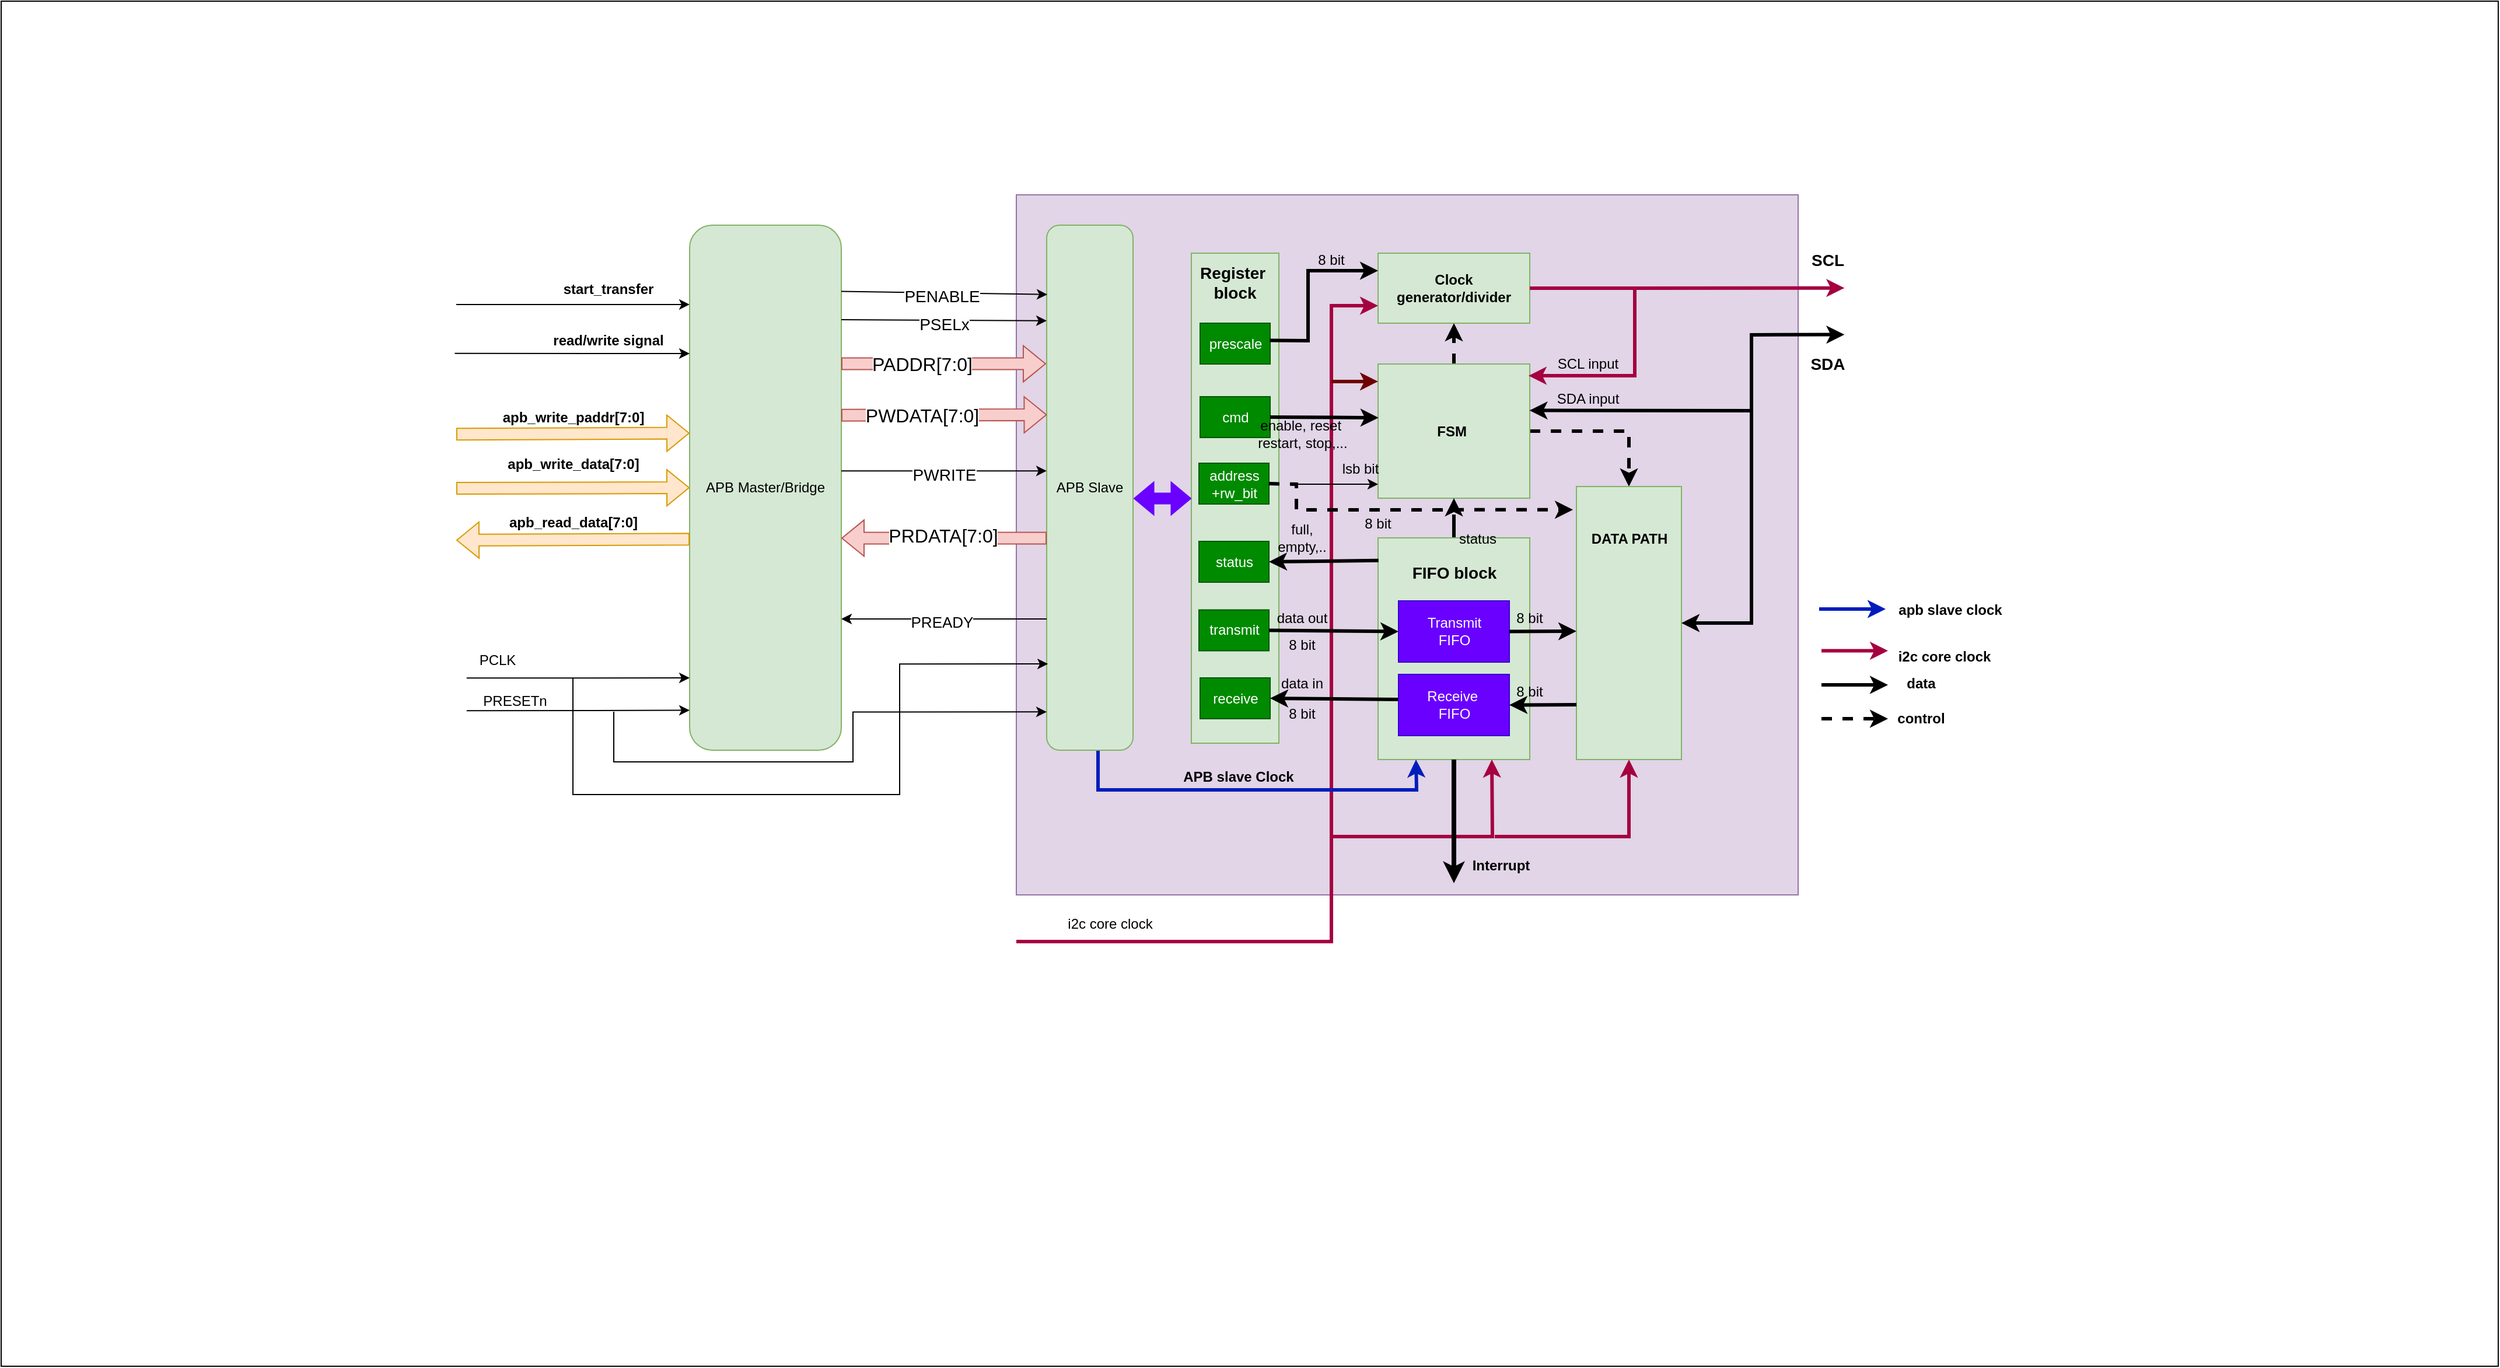 <mxfile version="20.8.16" type="device"><diagram name="Page-1" id="JJkWnWQSBqkTmNfavndC"><mxGraphModel dx="2524" dy="1936" grid="1" gridSize="10" guides="1" tooltips="1" connect="1" arrows="1" fold="1" page="1" pageScale="1" pageWidth="850" pageHeight="1100" math="0" shadow="0"><root><mxCell id="0"/><mxCell id="1" parent="0"/><mxCell id="ry9NGAmdaR7Ux4sUP2GW-92" value="" style="rounded=0;whiteSpace=wrap;html=1;" parent="1" vertex="1"><mxGeometry x="-690" y="-166" width="2140" height="1170" as="geometry"/></mxCell><mxCell id="kITMQR_9zFaEH4FDMMXP-59" value="" style="rounded=0;whiteSpace=wrap;html=1;fillColor=#e1d5e7;strokeColor=#9673a6;" parent="1" vertex="1"><mxGeometry x="180" width="670" height="600" as="geometry"/></mxCell><mxCell id="kITMQR_9zFaEH4FDMMXP-6" value="" style="rounded=0;whiteSpace=wrap;html=1;fillColor=#d5e8d4;strokeColor=#82b366;" parent="1" vertex="1"><mxGeometry x="330" y="50" width="75" height="420" as="geometry"/></mxCell><mxCell id="kITMQR_9zFaEH4FDMMXP-7" value="&lt;b style=&quot;font-size: 14px;&quot;&gt;Register&amp;nbsp;&lt;br&gt;block&lt;/b&gt;" style="text;html=1;align=center;verticalAlign=middle;resizable=0;points=[];autosize=1;strokeColor=none;fillColor=none;" parent="1" vertex="1"><mxGeometry x="326.5" y="50" width="80" height="50" as="geometry"/></mxCell><mxCell id="kITMQR_9zFaEH4FDMMXP-8" value="prescale" style="rounded=0;whiteSpace=wrap;html=1;fillColor=#008a00;strokeColor=#005700;fontColor=#ffffff;" parent="1" vertex="1"><mxGeometry x="337.5" y="110" width="60" height="35" as="geometry"/></mxCell><mxCell id="kITMQR_9zFaEH4FDMMXP-9" value="cmd" style="rounded=0;whiteSpace=wrap;html=1;fillColor=#008a00;strokeColor=#005700;fontColor=#ffffff;" parent="1" vertex="1"><mxGeometry x="337.5" y="173" width="60" height="35" as="geometry"/></mxCell><mxCell id="kITMQR_9zFaEH4FDMMXP-10" value="address&lt;br&gt;+rw_bit" style="rounded=0;whiteSpace=wrap;html=1;fillColor=#008a00;strokeColor=#005700;fontColor=#ffffff;" parent="1" vertex="1"><mxGeometry x="336.5" y="230" width="60" height="35" as="geometry"/></mxCell><mxCell id="kITMQR_9zFaEH4FDMMXP-11" value="status" style="rounded=0;whiteSpace=wrap;html=1;fillColor=#008a00;strokeColor=#005700;fontColor=#ffffff;" parent="1" vertex="1"><mxGeometry x="336.5" y="297" width="60" height="35" as="geometry"/></mxCell><mxCell id="kITMQR_9zFaEH4FDMMXP-12" value="transmit" style="rounded=0;whiteSpace=wrap;html=1;fillColor=#008a00;strokeColor=#005700;fontColor=#ffffff;" parent="1" vertex="1"><mxGeometry x="336.5" y="355.75" width="60" height="35" as="geometry"/></mxCell><mxCell id="kITMQR_9zFaEH4FDMMXP-13" value="receive" style="rounded=0;whiteSpace=wrap;html=1;fillColor=#008a00;strokeColor=#005700;fontColor=#ffffff;" parent="1" vertex="1"><mxGeometry x="337.5" y="414" width="60" height="35" as="geometry"/></mxCell><mxCell id="kITMQR_9zFaEH4FDMMXP-14" value="" style="shape=flexArrow;endArrow=classic;startArrow=classic;html=1;rounded=0;exitX=1;exitY=0.5;exitDx=0;exitDy=0;fillColor=#6a00ff;strokeColor=#3700CC;strokeWidth=0;" parent="1" edge="1"><mxGeometry width="100" height="100" relative="1" as="geometry"><mxPoint x="280" y="260" as="sourcePoint"/><mxPoint x="330" y="260" as="targetPoint"/></mxGeometry></mxCell><mxCell id="kITMQR_9zFaEH4FDMMXP-15" value="&lt;b&gt;Clock &lt;br&gt;generator/divider&lt;/b&gt;" style="rounded=0;whiteSpace=wrap;html=1;fillColor=#d5e8d4;strokeColor=#82b366;" parent="1" vertex="1"><mxGeometry x="490" y="50" width="130" height="60" as="geometry"/></mxCell><mxCell id="kITMQR_9zFaEH4FDMMXP-48" style="edgeStyle=orthogonalEdgeStyle;rounded=0;orthogonalLoop=1;jettySize=auto;html=1;exitX=1;exitY=0.5;exitDx=0;exitDy=0;entryX=0.5;entryY=0;entryDx=0;entryDy=0;dashed=1;strokeWidth=3;" parent="1" source="kITMQR_9zFaEH4FDMMXP-16" target="kITMQR_9zFaEH4FDMMXP-42" edge="1"><mxGeometry relative="1" as="geometry"/></mxCell><mxCell id="kITMQR_9zFaEH4FDMMXP-50" style="edgeStyle=orthogonalEdgeStyle;rounded=0;orthogonalLoop=1;jettySize=auto;html=1;entryX=0.5;entryY=1;entryDx=0;entryDy=0;strokeWidth=3;dashed=1;" parent="1" source="kITMQR_9zFaEH4FDMMXP-16" target="kITMQR_9zFaEH4FDMMXP-15" edge="1"><mxGeometry relative="1" as="geometry"><Array as="points"><mxPoint x="555" y="119"/><mxPoint x="555" y="119"/></Array></mxGeometry></mxCell><mxCell id="kITMQR_9zFaEH4FDMMXP-16" value="&lt;b&gt;FSM&amp;nbsp;&lt;/b&gt;" style="rounded=0;whiteSpace=wrap;html=1;fillColor=#d5e8d4;strokeColor=#82b366;" parent="1" vertex="1"><mxGeometry x="490" y="145" width="130" height="115" as="geometry"/></mxCell><mxCell id="LFkVjKa_8Sln6WcEqD-z-1" style="edgeStyle=orthogonalEdgeStyle;rounded=0;orthogonalLoop=1;jettySize=auto;html=1;entryX=0.5;entryY=1;entryDx=0;entryDy=0;dashed=1;dashPattern=8 8;strokeWidth=3;" parent="1" source="kITMQR_9zFaEH4FDMMXP-17" target="kITMQR_9zFaEH4FDMMXP-16" edge="1"><mxGeometry relative="1" as="geometry"/></mxCell><mxCell id="kITMQR_9zFaEH4FDMMXP-17" value="" style="rounded=0;whiteSpace=wrap;html=1;fillColor=#d5e8d4;strokeColor=#82b366;" parent="1" vertex="1"><mxGeometry x="490" y="294" width="130" height="190" as="geometry"/></mxCell><mxCell id="kITMQR_9zFaEH4FDMMXP-18" value="Transmit&lt;br&gt;FIFO" style="rounded=0;whiteSpace=wrap;html=1;fillColor=#6a00ff;fontColor=#ffffff;strokeColor=#3700CC;" parent="1" vertex="1"><mxGeometry x="507.5" y="348" width="95" height="52.5" as="geometry"/></mxCell><mxCell id="kITMQR_9zFaEH4FDMMXP-19" value="Receive&amp;nbsp;&lt;br&gt;FIFO" style="rounded=0;whiteSpace=wrap;html=1;fillColor=#6a00ff;fontColor=#ffffff;strokeColor=#3700CC;" parent="1" vertex="1"><mxGeometry x="507.5" y="411" width="95" height="52.5" as="geometry"/></mxCell><mxCell id="kITMQR_9zFaEH4FDMMXP-20" value="&lt;b&gt;&lt;font style=&quot;font-size: 14px;&quot;&gt;FIFO block&lt;/font&gt;&lt;/b&gt;" style="text;html=1;align=center;verticalAlign=middle;resizable=0;points=[];autosize=1;strokeColor=none;fillColor=none;" parent="1" vertex="1"><mxGeometry x="505" y="309" width="100" height="30" as="geometry"/></mxCell><mxCell id="kITMQR_9zFaEH4FDMMXP-25" value="" style="endArrow=classic;html=1;rounded=0;entryX=0;entryY=0.75;entryDx=0;entryDy=0;strokeWidth=3;fillColor=#d80073;strokeColor=#A50040;" parent="1" target="kITMQR_9zFaEH4FDMMXP-15" edge="1"><mxGeometry width="50" height="50" relative="1" as="geometry"><mxPoint x="180" y="640" as="sourcePoint"/><mxPoint x="360" y="510" as="targetPoint"/><Array as="points"><mxPoint x="450" y="640"/><mxPoint x="450" y="550"/><mxPoint x="450" y="155"/><mxPoint x="450" y="95"/></Array></mxGeometry></mxCell><mxCell id="kITMQR_9zFaEH4FDMMXP-26" value="" style="endArrow=classic;html=1;rounded=0;exitX=0.995;exitY=0.423;exitDx=0;exitDy=0;entryX=0;entryY=0.25;entryDx=0;entryDy=0;exitPerimeter=0;strokeWidth=3;" parent="1" source="kITMQR_9zFaEH4FDMMXP-8" target="kITMQR_9zFaEH4FDMMXP-15" edge="1"><mxGeometry width="50" height="50" relative="1" as="geometry"><mxPoint x="406.5" y="130" as="sourcePoint"/><mxPoint x="456.5" y="80" as="targetPoint"/><Array as="points"><mxPoint x="430" y="125"/><mxPoint x="430" y="65"/></Array></mxGeometry></mxCell><mxCell id="kITMQR_9zFaEH4FDMMXP-29" value="" style="endArrow=classic;html=1;rounded=0;exitX=1;exitY=0.5;exitDx=0;exitDy=0;entryX=0.003;entryY=0.4;entryDx=0;entryDy=0;entryPerimeter=0;strokeWidth=3;" parent="1" source="kITMQR_9zFaEH4FDMMXP-9" target="kITMQR_9zFaEH4FDMMXP-16" edge="1"><mxGeometry width="50" height="50" relative="1" as="geometry"><mxPoint x="410" y="240" as="sourcePoint"/><mxPoint x="460" y="190" as="targetPoint"/></mxGeometry></mxCell><mxCell id="kITMQR_9zFaEH4FDMMXP-30" value="" style="endArrow=classic;html=1;rounded=0;exitX=1;exitY=0.5;exitDx=0;exitDy=0;entryX=-0.033;entryY=0.085;entryDx=0;entryDy=0;strokeWidth=3;entryPerimeter=0;dashed=1;" parent="1" source="kITMQR_9zFaEH4FDMMXP-10" target="kITMQR_9zFaEH4FDMMXP-42" edge="1"><mxGeometry width="50" height="50" relative="1" as="geometry"><mxPoint x="425" y="285" as="sourcePoint"/><mxPoint x="490" y="290" as="targetPoint"/><Array as="points"><mxPoint x="420" y="248"/><mxPoint x="420" y="270"/></Array></mxGeometry></mxCell><mxCell id="kITMQR_9zFaEH4FDMMXP-32" value="" style="endArrow=classic;html=1;rounded=0;exitX=1;exitY=0.5;exitDx=0;exitDy=0;entryX=0;entryY=0.5;entryDx=0;entryDy=0;strokeWidth=3;" parent="1" source="kITMQR_9zFaEH4FDMMXP-12" target="kITMQR_9zFaEH4FDMMXP-18" edge="1"><mxGeometry width="50" height="50" relative="1" as="geometry"><mxPoint x="460" y="340" as="sourcePoint"/><mxPoint x="510" y="290" as="targetPoint"/></mxGeometry></mxCell><mxCell id="kITMQR_9zFaEH4FDMMXP-35" value="" style="endArrow=classic;html=1;rounded=0;exitX=0.003;exitY=0.102;exitDx=0;exitDy=0;exitPerimeter=0;entryX=1;entryY=0.5;entryDx=0;entryDy=0;strokeWidth=3;" parent="1" source="kITMQR_9zFaEH4FDMMXP-17" target="kITMQR_9zFaEH4FDMMXP-11" edge="1"><mxGeometry width="50" height="50" relative="1" as="geometry"><mxPoint x="460" y="340" as="sourcePoint"/><mxPoint x="510" y="290" as="targetPoint"/></mxGeometry></mxCell><mxCell id="kITMQR_9zFaEH4FDMMXP-36" value="" style="endArrow=classic;html=1;rounded=0;exitX=-0.005;exitY=0.41;exitDx=0;exitDy=0;exitPerimeter=0;entryX=1;entryY=0.5;entryDx=0;entryDy=0;strokeWidth=3;" parent="1" source="kITMQR_9zFaEH4FDMMXP-19" target="kITMQR_9zFaEH4FDMMXP-13" edge="1"><mxGeometry width="50" height="50" relative="1" as="geometry"><mxPoint x="425" y="430" as="sourcePoint"/><mxPoint x="475" y="380" as="targetPoint"/></mxGeometry></mxCell><mxCell id="kITMQR_9zFaEH4FDMMXP-37" value="" style="endArrow=classic;html=1;rounded=0;exitX=0.5;exitY=1;exitDx=0;exitDy=0;entryX=0.25;entryY=1;entryDx=0;entryDy=0;strokeWidth=3;fillColor=#0050ef;strokeColor=#001DBC;" parent="1" target="kITMQR_9zFaEH4FDMMXP-17" edge="1"><mxGeometry width="50" height="50" relative="1" as="geometry"><mxPoint x="250" y="470" as="sourcePoint"/><mxPoint x="340" y="470" as="targetPoint"/><Array as="points"><mxPoint x="250" y="510"/><mxPoint x="523" y="510"/></Array></mxGeometry></mxCell><mxCell id="kITMQR_9zFaEH4FDMMXP-38" value="" style="endArrow=classic;html=1;rounded=0;entryX=0.75;entryY=1;entryDx=0;entryDy=0;strokeWidth=3;fillColor=#d80073;strokeColor=#A50040;" parent="1" target="kITMQR_9zFaEH4FDMMXP-17" edge="1"><mxGeometry width="50" height="50" relative="1" as="geometry"><mxPoint x="450" y="550" as="sourcePoint"/><mxPoint x="580" y="510" as="targetPoint"/><Array as="points"><mxPoint x="588" y="550"/></Array></mxGeometry></mxCell><mxCell id="kITMQR_9zFaEH4FDMMXP-42" value="" style="rounded=0;whiteSpace=wrap;html=1;fillColor=#d5e8d4;strokeColor=#82b366;" parent="1" vertex="1"><mxGeometry x="660" y="250" width="90" height="234" as="geometry"/></mxCell><mxCell id="kITMQR_9zFaEH4FDMMXP-46" value="" style="endArrow=classic;html=1;rounded=0;exitX=1;exitY=0.5;exitDx=0;exitDy=0;entryX=0;entryY=0.53;entryDx=0;entryDy=0;strokeWidth=3;entryPerimeter=0;" parent="1" source="kITMQR_9zFaEH4FDMMXP-18" target="kITMQR_9zFaEH4FDMMXP-42" edge="1"><mxGeometry width="50" height="50" relative="1" as="geometry"><mxPoint x="650" y="265" as="sourcePoint"/><mxPoint x="700" y="215" as="targetPoint"/></mxGeometry></mxCell><mxCell id="kITMQR_9zFaEH4FDMMXP-47" value="" style="endArrow=classic;html=1;rounded=0;entryX=1;entryY=0.5;entryDx=0;entryDy=0;strokeWidth=3;" parent="1" target="kITMQR_9zFaEH4FDMMXP-19" edge="1"><mxGeometry width="50" height="50" relative="1" as="geometry"><mxPoint x="660" y="437" as="sourcePoint"/><mxPoint x="540" y="240" as="targetPoint"/></mxGeometry></mxCell><mxCell id="kITMQR_9zFaEH4FDMMXP-53" value="" style="endArrow=classic;html=1;rounded=0;exitX=1;exitY=0.5;exitDx=0;exitDy=0;entryX=0.911;entryY=0.069;entryDx=0;entryDy=0;entryPerimeter=0;strokeWidth=3;fillColor=#d80073;strokeColor=#A50040;" parent="1" source="kITMQR_9zFaEH4FDMMXP-15" edge="1"><mxGeometry width="50" height="50" relative="1" as="geometry"><mxPoint x="710" y="130" as="sourcePoint"/><mxPoint x="889.69" y="79.812" as="targetPoint"/></mxGeometry></mxCell><mxCell id="kITMQR_9zFaEH4FDMMXP-54" value="" style="endArrow=classic;startArrow=classic;html=1;rounded=0;entryX=0.911;entryY=0.14;entryDx=0;entryDy=0;entryPerimeter=0;strokeWidth=3;exitX=1;exitY=0.5;exitDx=0;exitDy=0;" parent="1" source="kITMQR_9zFaEH4FDMMXP-42" edge="1"><mxGeometry width="50" height="50" relative="1" as="geometry"><mxPoint x="750" y="367" as="sourcePoint"/><mxPoint x="889.69" y="119.75" as="targetPoint"/><Array as="points"><mxPoint x="810" y="367"/><mxPoint x="810" y="120"/></Array></mxGeometry></mxCell><mxCell id="kITMQR_9zFaEH4FDMMXP-56" value="" style="endArrow=classic;html=1;rounded=0;entryX=0.992;entryY=0.183;entryDx=0;entryDy=0;entryPerimeter=0;strokeWidth=3;fillColor=#d80073;strokeColor=#A50040;" parent="1" edge="1"><mxGeometry width="50" height="50" relative="1" as="geometry"><mxPoint x="710" y="80" as="sourcePoint"/><mxPoint x="618.96" y="155.045" as="targetPoint"/><Array as="points"><mxPoint x="710" y="155"/><mxPoint x="660" y="155"/></Array></mxGeometry></mxCell><mxCell id="kITMQR_9zFaEH4FDMMXP-57" value="&lt;b&gt;&lt;font style=&quot;font-size: 14px;&quot;&gt;SCL&lt;/font&gt;&lt;/b&gt;" style="text;html=1;align=center;verticalAlign=middle;resizable=0;points=[];autosize=1;strokeColor=none;fillColor=none;" parent="1" vertex="1"><mxGeometry x="850" y="41" width="50" height="30" as="geometry"/></mxCell><mxCell id="kITMQR_9zFaEH4FDMMXP-58" value="&lt;b&gt;&lt;font style=&quot;font-size: 14px;&quot;&gt;SDA&lt;/font&gt;&lt;/b&gt;" style="text;html=1;align=center;verticalAlign=middle;resizable=0;points=[];autosize=1;strokeColor=none;fillColor=none;" parent="1" vertex="1"><mxGeometry x="850" y="130" width="50" height="30" as="geometry"/></mxCell><mxCell id="kITMQR_9zFaEH4FDMMXP-61" value="&lt;b&gt;APB slave Clock&lt;/b&gt;" style="text;html=1;align=center;verticalAlign=middle;resizable=0;points=[];autosize=1;strokeColor=none;fillColor=none;" parent="1" vertex="1"><mxGeometry x="310" y="484" width="120" height="30" as="geometry"/></mxCell><mxCell id="kITMQR_9zFaEH4FDMMXP-63" value="" style="endArrow=classic;html=1;rounded=0;entryX=0.5;entryY=1;entryDx=0;entryDy=0;strokeWidth=3;fillColor=#d80073;strokeColor=#A50040;" parent="1" target="kITMQR_9zFaEH4FDMMXP-42" edge="1"><mxGeometry width="50" height="50" relative="1" as="geometry"><mxPoint x="590" y="550" as="sourcePoint"/><mxPoint x="710" y="500" as="targetPoint"/><Array as="points"><mxPoint x="705" y="550"/></Array></mxGeometry></mxCell><mxCell id="kITMQR_9zFaEH4FDMMXP-64" value="" style="endArrow=classic;html=1;rounded=0;entryX=0.998;entryY=0.346;entryDx=0;entryDy=0;entryPerimeter=0;strokeWidth=3;" parent="1" target="kITMQR_9zFaEH4FDMMXP-16" edge="1"><mxGeometry width="50" height="50" relative="1" as="geometry"><mxPoint x="810" y="185" as="sourcePoint"/><mxPoint x="770" y="120" as="targetPoint"/></mxGeometry></mxCell><mxCell id="kITMQR_9zFaEH4FDMMXP-65" value="" style="endArrow=classic;html=1;rounded=0;exitX=0.5;exitY=1;exitDx=0;exitDy=0;strokeWidth=4;" parent="1" source="kITMQR_9zFaEH4FDMMXP-17" edge="1"><mxGeometry width="50" height="50" relative="1" as="geometry"><mxPoint x="610" y="534" as="sourcePoint"/><mxPoint x="555" y="590" as="targetPoint"/></mxGeometry></mxCell><mxCell id="kITMQR_9zFaEH4FDMMXP-67" value="&lt;b&gt;Interrupt&lt;/b&gt;" style="text;html=1;align=center;verticalAlign=middle;resizable=0;points=[];autosize=1;strokeColor=none;fillColor=none;" parent="1" vertex="1"><mxGeometry x="560" y="560" width="70" height="30" as="geometry"/></mxCell><mxCell id="ObbkuEt-iZgKZhlGq3z7-1" value="SCL input" style="text;strokeColor=none;align=center;fillColor=none;html=1;verticalAlign=middle;whiteSpace=wrap;rounded=0;" parent="1" vertex="1"><mxGeometry x="640" y="130" width="60" height="30" as="geometry"/></mxCell><mxCell id="_xHqjSmFfTTmBaMGvS-J-1" value="full, empty,.." style="text;strokeColor=none;align=center;fillColor=none;html=1;verticalAlign=middle;whiteSpace=wrap;rounded=0;" parent="1" vertex="1"><mxGeometry x="395" y="279" width="60" height="30" as="geometry"/></mxCell><mxCell id="_xHqjSmFfTTmBaMGvS-J-2" value="data out" style="text;strokeColor=none;align=center;fillColor=none;html=1;verticalAlign=middle;whiteSpace=wrap;rounded=0;" parent="1" vertex="1"><mxGeometry x="395" y="348" width="60" height="30" as="geometry"/></mxCell><mxCell id="_xHqjSmFfTTmBaMGvS-J-3" value="data in" style="text;strokeColor=none;align=center;fillColor=none;html=1;verticalAlign=middle;whiteSpace=wrap;rounded=0;" parent="1" vertex="1"><mxGeometry x="395" y="404" width="60" height="30" as="geometry"/></mxCell><mxCell id="_xHqjSmFfTTmBaMGvS-J-4" value="enable, reset&amp;nbsp; restart, stop,..." style="text;strokeColor=none;align=center;fillColor=none;html=1;verticalAlign=middle;whiteSpace=wrap;rounded=0;" parent="1" vertex="1"><mxGeometry x="383" y="190" width="85" height="30" as="geometry"/></mxCell><mxCell id="2NR3FmmkeE-IX9KnNaCL-3" value="" style="endArrow=classic;html=1;rounded=0;exitX=1;exitY=0.5;exitDx=0;exitDy=0;entryX=0;entryY=0.53;entryDx=0;entryDy=0;strokeWidth=3;entryPerimeter=0;" parent="1" edge="1"><mxGeometry width="50" height="50" relative="1" as="geometry"><mxPoint x="870" y="420" as="sourcePoint"/><mxPoint x="927" y="420" as="targetPoint"/></mxGeometry></mxCell><mxCell id="2NR3FmmkeE-IX9KnNaCL-6" value="" style="endArrow=classic;html=1;rounded=0;exitX=1;exitY=0.5;exitDx=0;exitDy=0;entryX=0;entryY=0.53;entryDx=0;entryDy=0;strokeWidth=3;entryPerimeter=0;dashed=1;" parent="1" edge="1"><mxGeometry width="50" height="50" relative="1" as="geometry"><mxPoint x="870" y="449" as="sourcePoint"/><mxPoint x="927" y="449" as="targetPoint"/></mxGeometry></mxCell><mxCell id="2NR3FmmkeE-IX9KnNaCL-7" value="" style="endArrow=classic;html=1;rounded=0;exitX=1;exitY=0.5;exitDx=0;exitDy=0;entryX=0;entryY=0.53;entryDx=0;entryDy=0;strokeWidth=3;entryPerimeter=0;fillColor=#f8cecc;strokeColor=#a50040;" parent="1" edge="1"><mxGeometry width="50" height="50" relative="1" as="geometry"><mxPoint x="870" y="390.75" as="sourcePoint"/><mxPoint x="927" y="390.75" as="targetPoint"/></mxGeometry></mxCell><mxCell id="2NR3FmmkeE-IX9KnNaCL-10" value="&lt;b&gt;data&lt;/b&gt;" style="text;html=1;align=center;verticalAlign=middle;resizable=0;points=[];autosize=1;strokeColor=none;fillColor=none;" parent="1" vertex="1"><mxGeometry x="930" y="404" width="50" height="30" as="geometry"/></mxCell><mxCell id="2NR3FmmkeE-IX9KnNaCL-11" value="&lt;b&gt;control&lt;/b&gt;" style="text;html=1;align=center;verticalAlign=middle;resizable=0;points=[];autosize=1;strokeColor=none;fillColor=none;" parent="1" vertex="1"><mxGeometry x="925" y="434" width="60" height="30" as="geometry"/></mxCell><mxCell id="Ir3UDj7XZsbz3pAc5P9z-1" value="SDA input" style="text;strokeColor=none;align=center;fillColor=none;html=1;verticalAlign=middle;whiteSpace=wrap;rounded=0;" parent="1" vertex="1"><mxGeometry x="640" y="160" width="60" height="30" as="geometry"/></mxCell><mxCell id="EVqRpXgIaHdJ5WK9XxxY-1" value="8 bit" style="text;strokeColor=none;align=center;fillColor=none;html=1;verticalAlign=middle;whiteSpace=wrap;rounded=0;" parent="1" vertex="1"><mxGeometry x="395" y="370.5" width="60" height="30" as="geometry"/></mxCell><mxCell id="EVqRpXgIaHdJ5WK9XxxY-2" value="8 bit" style="text;strokeColor=none;align=center;fillColor=none;html=1;verticalAlign=middle;whiteSpace=wrap;rounded=0;" parent="1" vertex="1"><mxGeometry x="395" y="430" width="60" height="30" as="geometry"/></mxCell><mxCell id="EVqRpXgIaHdJ5WK9XxxY-3" value="8 bit" style="text;strokeColor=none;align=center;fillColor=none;html=1;verticalAlign=middle;whiteSpace=wrap;rounded=0;" parent="1" vertex="1"><mxGeometry x="590" y="348" width="60" height="30" as="geometry"/></mxCell><mxCell id="EVqRpXgIaHdJ5WK9XxxY-4" value="8 bit" style="text;strokeColor=none;align=center;fillColor=none;html=1;verticalAlign=middle;whiteSpace=wrap;rounded=0;" parent="1" vertex="1"><mxGeometry x="590" y="411" width="60" height="30" as="geometry"/></mxCell><mxCell id="EVqRpXgIaHdJ5WK9XxxY-5" value="8 bit" style="text;strokeColor=none;align=center;fillColor=none;html=1;verticalAlign=middle;whiteSpace=wrap;rounded=0;" parent="1" vertex="1"><mxGeometry x="460" y="267" width="60" height="30" as="geometry"/></mxCell><mxCell id="dLFhRWureI-YVImhaLIE-4" value="&lt;b&gt;DATA PATH&lt;/b&gt;" style="text;html=1;align=center;verticalAlign=middle;resizable=0;points=[];autosize=1;strokeColor=none;fillColor=none;" parent="1" vertex="1"><mxGeometry x="660" y="280" width="90" height="30" as="geometry"/></mxCell><mxCell id="dLFhRWureI-YVImhaLIE-5" value="" style="endArrow=classic;html=1;rounded=0;exitX=1;exitY=0.5;exitDx=0;exitDy=0;entryX=0;entryY=0.53;entryDx=0;entryDy=0;strokeWidth=3;entryPerimeter=0;fillColor=#0050ef;strokeColor=#001DBC;" parent="1" edge="1"><mxGeometry width="50" height="50" relative="1" as="geometry"><mxPoint x="868" y="355" as="sourcePoint"/><mxPoint x="925" y="355" as="targetPoint"/></mxGeometry></mxCell><mxCell id="dLFhRWureI-YVImhaLIE-6" value="&lt;b&gt;apb slave clock&lt;/b&gt;" style="text;html=1;align=center;verticalAlign=middle;resizable=0;points=[];autosize=1;strokeColor=none;fillColor=none;" parent="1" vertex="1"><mxGeometry x="925" y="340.5" width="110" height="30" as="geometry"/></mxCell><mxCell id="dLFhRWureI-YVImhaLIE-7" value="i2c core clock" style="text;html=1;align=center;verticalAlign=middle;resizable=0;points=[];autosize=1;strokeColor=none;fillColor=none;" parent="1" vertex="1"><mxGeometry x="210" y="610" width="100" height="30" as="geometry"/></mxCell><mxCell id="dLFhRWureI-YVImhaLIE-8" value="&lt;b&gt;i2c core clock&lt;/b&gt;" style="text;html=1;align=center;verticalAlign=middle;resizable=0;points=[];autosize=1;strokeColor=none;fillColor=none;" parent="1" vertex="1"><mxGeometry x="925" y="381" width="100" height="30" as="geometry"/></mxCell><mxCell id="EXr8jKhk7hYDzWTOaBwJ-2" value="" style="endArrow=classic;html=1;rounded=0;entryX=0;entryY=0.13;entryDx=0;entryDy=0;entryPerimeter=0;strokeWidth=3;fillColor=#a20025;strokeColor=#6F0000;" parent="1" target="kITMQR_9zFaEH4FDMMXP-16" edge="1"><mxGeometry width="50" height="50" relative="1" as="geometry"><mxPoint x="450" y="160" as="sourcePoint"/><mxPoint x="547" y="159" as="targetPoint"/></mxGeometry></mxCell><mxCell id="EXr8jKhk7hYDzWTOaBwJ-3" value="8 bit" style="text;strokeColor=none;align=center;fillColor=none;html=1;verticalAlign=middle;whiteSpace=wrap;rounded=0;" parent="1" vertex="1"><mxGeometry x="420" y="41" width="60" height="30" as="geometry"/></mxCell><mxCell id="EXr8jKhk7hYDzWTOaBwJ-4" value="" style="endArrow=classic;html=1;rounded=0;entryX=0;entryY=0.913;entryDx=0;entryDy=0;entryPerimeter=0;" parent="1" edge="1"><mxGeometry width="50" height="50" relative="1" as="geometry"><mxPoint x="420" y="248" as="sourcePoint"/><mxPoint x="490" y="247.995" as="targetPoint"/></mxGeometry></mxCell><mxCell id="EXr8jKhk7hYDzWTOaBwJ-5" value="lsb bit" style="text;strokeColor=none;align=center;fillColor=none;html=1;verticalAlign=middle;whiteSpace=wrap;rounded=0;" parent="1" vertex="1"><mxGeometry x="445" y="220" width="60" height="30" as="geometry"/></mxCell><mxCell id="LFkVjKa_8Sln6WcEqD-z-2" value="status" style="text;html=1;align=center;verticalAlign=middle;resizable=0;points=[];autosize=1;strokeColor=none;fillColor=none;" parent="1" vertex="1"><mxGeometry x="545" y="280" width="60" height="30" as="geometry"/></mxCell><mxCell id="ry9NGAmdaR7Ux4sUP2GW-62" value="APB Master/Bridge" style="rounded=1;whiteSpace=wrap;html=1;fillColor=#d5e8d4;strokeColor=#82b366;" parent="1" vertex="1"><mxGeometry x="-100" y="26" width="130" height="450" as="geometry"/></mxCell><mxCell id="ry9NGAmdaR7Ux4sUP2GW-63" value="APB Slave" style="rounded=1;whiteSpace=wrap;html=1;fillColor=#d5e8d4;strokeColor=#82b366;" parent="1" vertex="1"><mxGeometry x="206" y="26" width="74" height="450" as="geometry"/></mxCell><mxCell id="ry9NGAmdaR7Ux4sUP2GW-64" value="" style="endArrow=classic;html=1;rounded=0;exitX=1;exitY=0.126;exitDx=0;exitDy=0;exitPerimeter=0;entryX=0.007;entryY=0.132;entryDx=0;entryDy=0;entryPerimeter=0;" parent="1" source="ry9NGAmdaR7Ux4sUP2GW-62" target="ry9NGAmdaR7Ux4sUP2GW-63" edge="1"><mxGeometry width="50" height="50" relative="1" as="geometry"><mxPoint x="120" y="316" as="sourcePoint"/><mxPoint x="170" y="266" as="targetPoint"/></mxGeometry></mxCell><mxCell id="ry9NGAmdaR7Ux4sUP2GW-65" value="PENABLE" style="edgeLabel;html=1;align=center;verticalAlign=middle;resizable=0;points=[];fontSize=14;" parent="ry9NGAmdaR7Ux4sUP2GW-64" vertex="1" connectable="0"><mxGeometry x="-0.171" y="-3" relative="1" as="geometry"><mxPoint x="13" as="offset"/></mxGeometry></mxCell><mxCell id="ry9NGAmdaR7Ux4sUP2GW-66" value="" style="endArrow=classic;html=1;rounded=0;exitX=1;exitY=0.18;exitDx=0;exitDy=0;exitPerimeter=0;entryX=0;entryY=0.182;entryDx=0;entryDy=0;entryPerimeter=0;" parent="1" source="ry9NGAmdaR7Ux4sUP2GW-62" target="ry9NGAmdaR7Ux4sUP2GW-63" edge="1"><mxGeometry width="50" height="50" relative="1" as="geometry"><mxPoint x="50" y="116" as="sourcePoint"/><mxPoint x="501" y="119" as="targetPoint"/></mxGeometry></mxCell><mxCell id="ry9NGAmdaR7Ux4sUP2GW-67" value="PSELx" style="edgeLabel;html=1;align=center;verticalAlign=middle;resizable=0;points=[];fontSize=14;" parent="ry9NGAmdaR7Ux4sUP2GW-66" vertex="1" connectable="0"><mxGeometry x="-0.171" y="-3" relative="1" as="geometry"><mxPoint x="15" as="offset"/></mxGeometry></mxCell><mxCell id="ry9NGAmdaR7Ux4sUP2GW-68" value="" style="shape=flexArrow;endArrow=classic;html=1;rounded=0;exitX=1;exitY=0.264;exitDx=0;exitDy=0;exitPerimeter=0;entryX=-0.007;entryY=0.264;entryDx=0;entryDy=0;entryPerimeter=0;fillColor=#f8cecc;strokeColor=#b85450;" parent="1" source="ry9NGAmdaR7Ux4sUP2GW-62" target="ry9NGAmdaR7Ux4sUP2GW-63" edge="1"><mxGeometry width="50" height="50" relative="1" as="geometry"><mxPoint x="120" y="316" as="sourcePoint"/><mxPoint x="170" y="266" as="targetPoint"/></mxGeometry></mxCell><mxCell id="ry9NGAmdaR7Ux4sUP2GW-69" value="PADDR[7:0]" style="edgeLabel;html=1;align=center;verticalAlign=middle;resizable=0;points=[];rotation=0;fontSize=16;" parent="ry9NGAmdaR7Ux4sUP2GW-68" vertex="1" connectable="0"><mxGeometry x="-0.038" y="-1" relative="1" as="geometry"><mxPoint x="-16" y="-1" as="offset"/></mxGeometry></mxCell><mxCell id="ry9NGAmdaR7Ux4sUP2GW-70" value="" style="shape=flexArrow;endArrow=classic;html=1;rounded=0;exitX=1;exitY=0.362;exitDx=0;exitDy=0;exitPerimeter=0;entryX=0.003;entryY=0.361;entryDx=0;entryDy=0;entryPerimeter=0;fillColor=#f8cecc;strokeColor=#b85450;" parent="1" target="ry9NGAmdaR7Ux4sUP2GW-63" edge="1"><mxGeometry width="50" height="50" relative="1" as="geometry"><mxPoint x="30" y="188.9" as="sourcePoint"/><mxPoint x="490" y="188.9" as="targetPoint"/></mxGeometry></mxCell><mxCell id="ry9NGAmdaR7Ux4sUP2GW-71" value="PWDATA[7:0]" style="edgeLabel;html=1;align=center;verticalAlign=middle;resizable=0;points=[];rotation=0;fontSize=16;" parent="ry9NGAmdaR7Ux4sUP2GW-70" vertex="1" connectable="0"><mxGeometry x="-0.038" y="-1" relative="1" as="geometry"><mxPoint x="-16" y="-1" as="offset"/></mxGeometry></mxCell><mxCell id="ry9NGAmdaR7Ux4sUP2GW-72" value="" style="endArrow=classic;html=1;rounded=0;exitX=1;exitY=0.468;exitDx=0;exitDy=0;exitPerimeter=0;entryX=0;entryY=0.468;entryDx=0;entryDy=0;entryPerimeter=0;" parent="1" source="ry9NGAmdaR7Ux4sUP2GW-62" target="ry9NGAmdaR7Ux4sUP2GW-63" edge="1"><mxGeometry width="50" height="50" relative="1" as="geometry"><mxPoint x="40" y="256" as="sourcePoint"/><mxPoint x="491" y="259" as="targetPoint"/></mxGeometry></mxCell><mxCell id="ry9NGAmdaR7Ux4sUP2GW-73" value="PWRITE" style="edgeLabel;html=1;align=center;verticalAlign=middle;resizable=0;points=[];fontSize=14;" parent="ry9NGAmdaR7Ux4sUP2GW-72" vertex="1" connectable="0"><mxGeometry x="-0.171" y="-3" relative="1" as="geometry"><mxPoint x="15" as="offset"/></mxGeometry></mxCell><mxCell id="ry9NGAmdaR7Ux4sUP2GW-74" value="" style="shape=flexArrow;endArrow=classic;html=1;rounded=0;exitX=0;exitY=0.596;exitDx=0;exitDy=0;exitPerimeter=0;entryX=1;entryY=0.596;entryDx=0;entryDy=0;entryPerimeter=0;fillColor=#f8cecc;strokeColor=#b85450;" parent="1" source="ry9NGAmdaR7Ux4sUP2GW-63" target="ry9NGAmdaR7Ux4sUP2GW-62" edge="1"><mxGeometry width="50" height="50" relative="1" as="geometry"><mxPoint x="50" y="386" as="sourcePoint"/><mxPoint x="500" y="386" as="targetPoint"/></mxGeometry></mxCell><mxCell id="ry9NGAmdaR7Ux4sUP2GW-75" value="PRDATA[7:0]" style="edgeLabel;html=1;align=center;verticalAlign=middle;resizable=0;points=[];rotation=0;fontSize=16;" parent="ry9NGAmdaR7Ux4sUP2GW-74" vertex="1" connectable="0"><mxGeometry x="-0.038" y="-1" relative="1" as="geometry"><mxPoint x="-5" y="-1" as="offset"/></mxGeometry></mxCell><mxCell id="ry9NGAmdaR7Ux4sUP2GW-76" value="" style="endArrow=classic;html=1;rounded=0;exitX=0;exitY=0.75;exitDx=0;exitDy=0;entryX=1;entryY=0.75;entryDx=0;entryDy=0;" parent="1" source="ry9NGAmdaR7Ux4sUP2GW-63" target="ry9NGAmdaR7Ux4sUP2GW-62" edge="1"><mxGeometry width="50" height="50" relative="1" as="geometry"><mxPoint x="230" y="426" as="sourcePoint"/><mxPoint x="280" y="376" as="targetPoint"/></mxGeometry></mxCell><mxCell id="ry9NGAmdaR7Ux4sUP2GW-77" value="&lt;font style=&quot;font-size: 13px;&quot;&gt;PREADY&lt;/font&gt;" style="edgeLabel;html=1;align=center;verticalAlign=middle;resizable=0;points=[];" parent="ry9NGAmdaR7Ux4sUP2GW-76" vertex="1" connectable="0"><mxGeometry x="0.116" y="2" relative="1" as="geometry"><mxPoint x="8" as="offset"/></mxGeometry></mxCell><mxCell id="ry9NGAmdaR7Ux4sUP2GW-78" value="" style="endArrow=classic;html=1;rounded=0;entryX=0;entryY=0.924;entryDx=0;entryDy=0;entryPerimeter=0;exitX=0.053;exitY=0.666;exitDx=0;exitDy=0;exitPerimeter=0;" parent="1" target="ry9NGAmdaR7Ux4sUP2GW-62" edge="1"><mxGeometry width="50" height="50" relative="1" as="geometry"><mxPoint x="-291.11" y="442.16" as="sourcePoint"/><mxPoint x="170" y="266" as="targetPoint"/></mxGeometry></mxCell><mxCell id="ry9NGAmdaR7Ux4sUP2GW-79" style="edgeStyle=orthogonalEdgeStyle;rounded=0;orthogonalLoop=1;jettySize=auto;html=1;entryX=0;entryY=0.927;entryDx=0;entryDy=0;entryPerimeter=0;" parent="1" target="ry9NGAmdaR7Ux4sUP2GW-63" edge="1"><mxGeometry relative="1" as="geometry"><Array as="points"><mxPoint x="-165" y="486"/><mxPoint x="40" y="486"/><mxPoint x="40" y="443"/></Array><mxPoint x="-165" y="443" as="sourcePoint"/></mxGeometry></mxCell><mxCell id="ry9NGAmdaR7Ux4sUP2GW-80" value="" style="endArrow=classic;html=1;rounded=0;entryX=0;entryY=0.151;entryDx=0;entryDy=0;entryPerimeter=0;endSize=6;" parent="1" target="ry9NGAmdaR7Ux4sUP2GW-62" edge="1"><mxGeometry width="50" height="50" relative="1" as="geometry"><mxPoint x="-300" y="94" as="sourcePoint"/><mxPoint x="-150" y="46" as="targetPoint"/></mxGeometry></mxCell><mxCell id="ry9NGAmdaR7Ux4sUP2GW-81" value="&lt;b&gt;start_transfer&lt;/b&gt;" style="text;html=1;align=center;verticalAlign=middle;resizable=0;points=[];autosize=1;strokeColor=none;fillColor=none;" parent="1" vertex="1"><mxGeometry x="-220" y="66" width="100" height="30" as="geometry"/></mxCell><mxCell id="ry9NGAmdaR7Ux4sUP2GW-82" value="" style="endArrow=classic;html=1;rounded=0;entryX=0;entryY=0.151;entryDx=0;entryDy=0;entryPerimeter=0;exitX=0.044;exitY=0.263;exitDx=0;exitDy=0;exitPerimeter=0;" parent="1" edge="1"><mxGeometry width="50" height="50" relative="1" as="geometry"><mxPoint x="-301.28" y="135.88" as="sourcePoint"/><mxPoint x="-100" y="136" as="targetPoint"/></mxGeometry></mxCell><mxCell id="ry9NGAmdaR7Ux4sUP2GW-83" value="&lt;b&gt;read/write signal&lt;/b&gt;" style="text;html=1;align=center;verticalAlign=middle;resizable=0;points=[];autosize=1;strokeColor=none;fillColor=none;" parent="1" vertex="1"><mxGeometry x="-230" y="110" width="120" height="30" as="geometry"/></mxCell><mxCell id="ry9NGAmdaR7Ux4sUP2GW-84" value="" style="shape=flexArrow;endArrow=classic;html=1;rounded=0;entryX=0;entryY=0.396;entryDx=0;entryDy=0;entryPerimeter=0;exitX=1;exitY=0.398;exitDx=0;exitDy=0;exitPerimeter=0;fillColor=#ffe6cc;strokeColor=#d79b00;" parent="1" target="ry9NGAmdaR7Ux4sUP2GW-62" edge="1"><mxGeometry width="50" height="50" relative="1" as="geometry"><mxPoint x="-300" y="205.1" as="sourcePoint"/><mxPoint x="-250" y="186" as="targetPoint"/></mxGeometry></mxCell><mxCell id="ry9NGAmdaR7Ux4sUP2GW-85" value="" style="shape=flexArrow;endArrow=classic;html=1;rounded=0;entryX=0;entryY=0.5;entryDx=0;entryDy=0;exitX=1;exitY=0.398;exitDx=0;exitDy=0;exitPerimeter=0;fillColor=#ffe6cc;strokeColor=#d79b00;" parent="1" target="ry9NGAmdaR7Ux4sUP2GW-62" edge="1"><mxGeometry width="50" height="50" relative="1" as="geometry"><mxPoint x="-300" y="251.5" as="sourcePoint"/><mxPoint x="-100" y="250.5" as="targetPoint"/></mxGeometry></mxCell><mxCell id="ry9NGAmdaR7Ux4sUP2GW-86" value="" style="shape=flexArrow;endArrow=classic;html=1;rounded=0;exitX=0;exitY=0.598;exitDx=0;exitDy=0;exitPerimeter=0;fillColor=#ffe6cc;strokeColor=#d79b00;" parent="1" source="ry9NGAmdaR7Ux4sUP2GW-62" edge="1"><mxGeometry width="50" height="50" relative="1" as="geometry"><mxPoint x="-350" y="296.5" as="sourcePoint"/><mxPoint x="-300" y="296" as="targetPoint"/></mxGeometry></mxCell><mxCell id="ry9NGAmdaR7Ux4sUP2GW-87" value="&lt;b&gt;apb_write_paddr[7:0]&lt;/b&gt;" style="text;html=1;align=center;verticalAlign=middle;resizable=0;points=[];autosize=1;strokeColor=none;fillColor=none;" parent="1" vertex="1"><mxGeometry x="-270" y="176" width="140" height="30" as="geometry"/></mxCell><mxCell id="ry9NGAmdaR7Ux4sUP2GW-88" value="&lt;b&gt;apb_write_data[7:0]&lt;/b&gt;" style="text;html=1;align=center;verticalAlign=middle;resizable=0;points=[];autosize=1;strokeColor=none;fillColor=none;" parent="1" vertex="1"><mxGeometry x="-270" y="216" width="140" height="30" as="geometry"/></mxCell><mxCell id="ry9NGAmdaR7Ux4sUP2GW-89" value="&lt;b&gt;apb_read_data[7:0]&lt;/b&gt;" style="text;html=1;align=center;verticalAlign=middle;resizable=0;points=[];autosize=1;strokeColor=none;fillColor=none;" parent="1" vertex="1"><mxGeometry x="-265" y="266" width="130" height="30" as="geometry"/></mxCell><mxCell id="ry9NGAmdaR7Ux4sUP2GW-90" value="PCLK" style="text;html=1;align=center;verticalAlign=middle;resizable=0;points=[];autosize=1;strokeColor=none;fillColor=none;" parent="1" vertex="1"><mxGeometry x="-290" y="384" width="50" height="30" as="geometry"/></mxCell><mxCell id="ry9NGAmdaR7Ux4sUP2GW-94" value="" style="endArrow=classic;html=1;rounded=0;entryX=0;entryY=0.924;entryDx=0;entryDy=0;entryPerimeter=0;exitX=0.053;exitY=0.666;exitDx=0;exitDy=0;exitPerimeter=0;" parent="1" edge="1"><mxGeometry width="50" height="50" relative="1" as="geometry"><mxPoint x="-291.11" y="414.16" as="sourcePoint"/><mxPoint x="-100" y="414" as="targetPoint"/></mxGeometry></mxCell><mxCell id="ry9NGAmdaR7Ux4sUP2GW-95" style="edgeStyle=orthogonalEdgeStyle;rounded=0;orthogonalLoop=1;jettySize=auto;html=1;entryX=0.015;entryY=0.849;entryDx=0;entryDy=0;entryPerimeter=0;" parent="1" edge="1"><mxGeometry relative="1" as="geometry"><Array as="points"><mxPoint x="-200" y="414"/><mxPoint x="-200" y="514"/><mxPoint x="80" y="514"/><mxPoint x="80" y="402"/></Array><mxPoint x="-200" y="414" as="sourcePoint"/><mxPoint x="207.11" y="402.05" as="targetPoint"/></mxGeometry></mxCell><mxCell id="ry9NGAmdaR7Ux4sUP2GW-96" value="PRESETn" style="text;html=1;align=center;verticalAlign=middle;resizable=0;points=[];autosize=1;strokeColor=none;fillColor=none;" parent="1" vertex="1"><mxGeometry x="-290" y="419" width="80" height="30" as="geometry"/></mxCell></root></mxGraphModel></diagram></mxfile>
